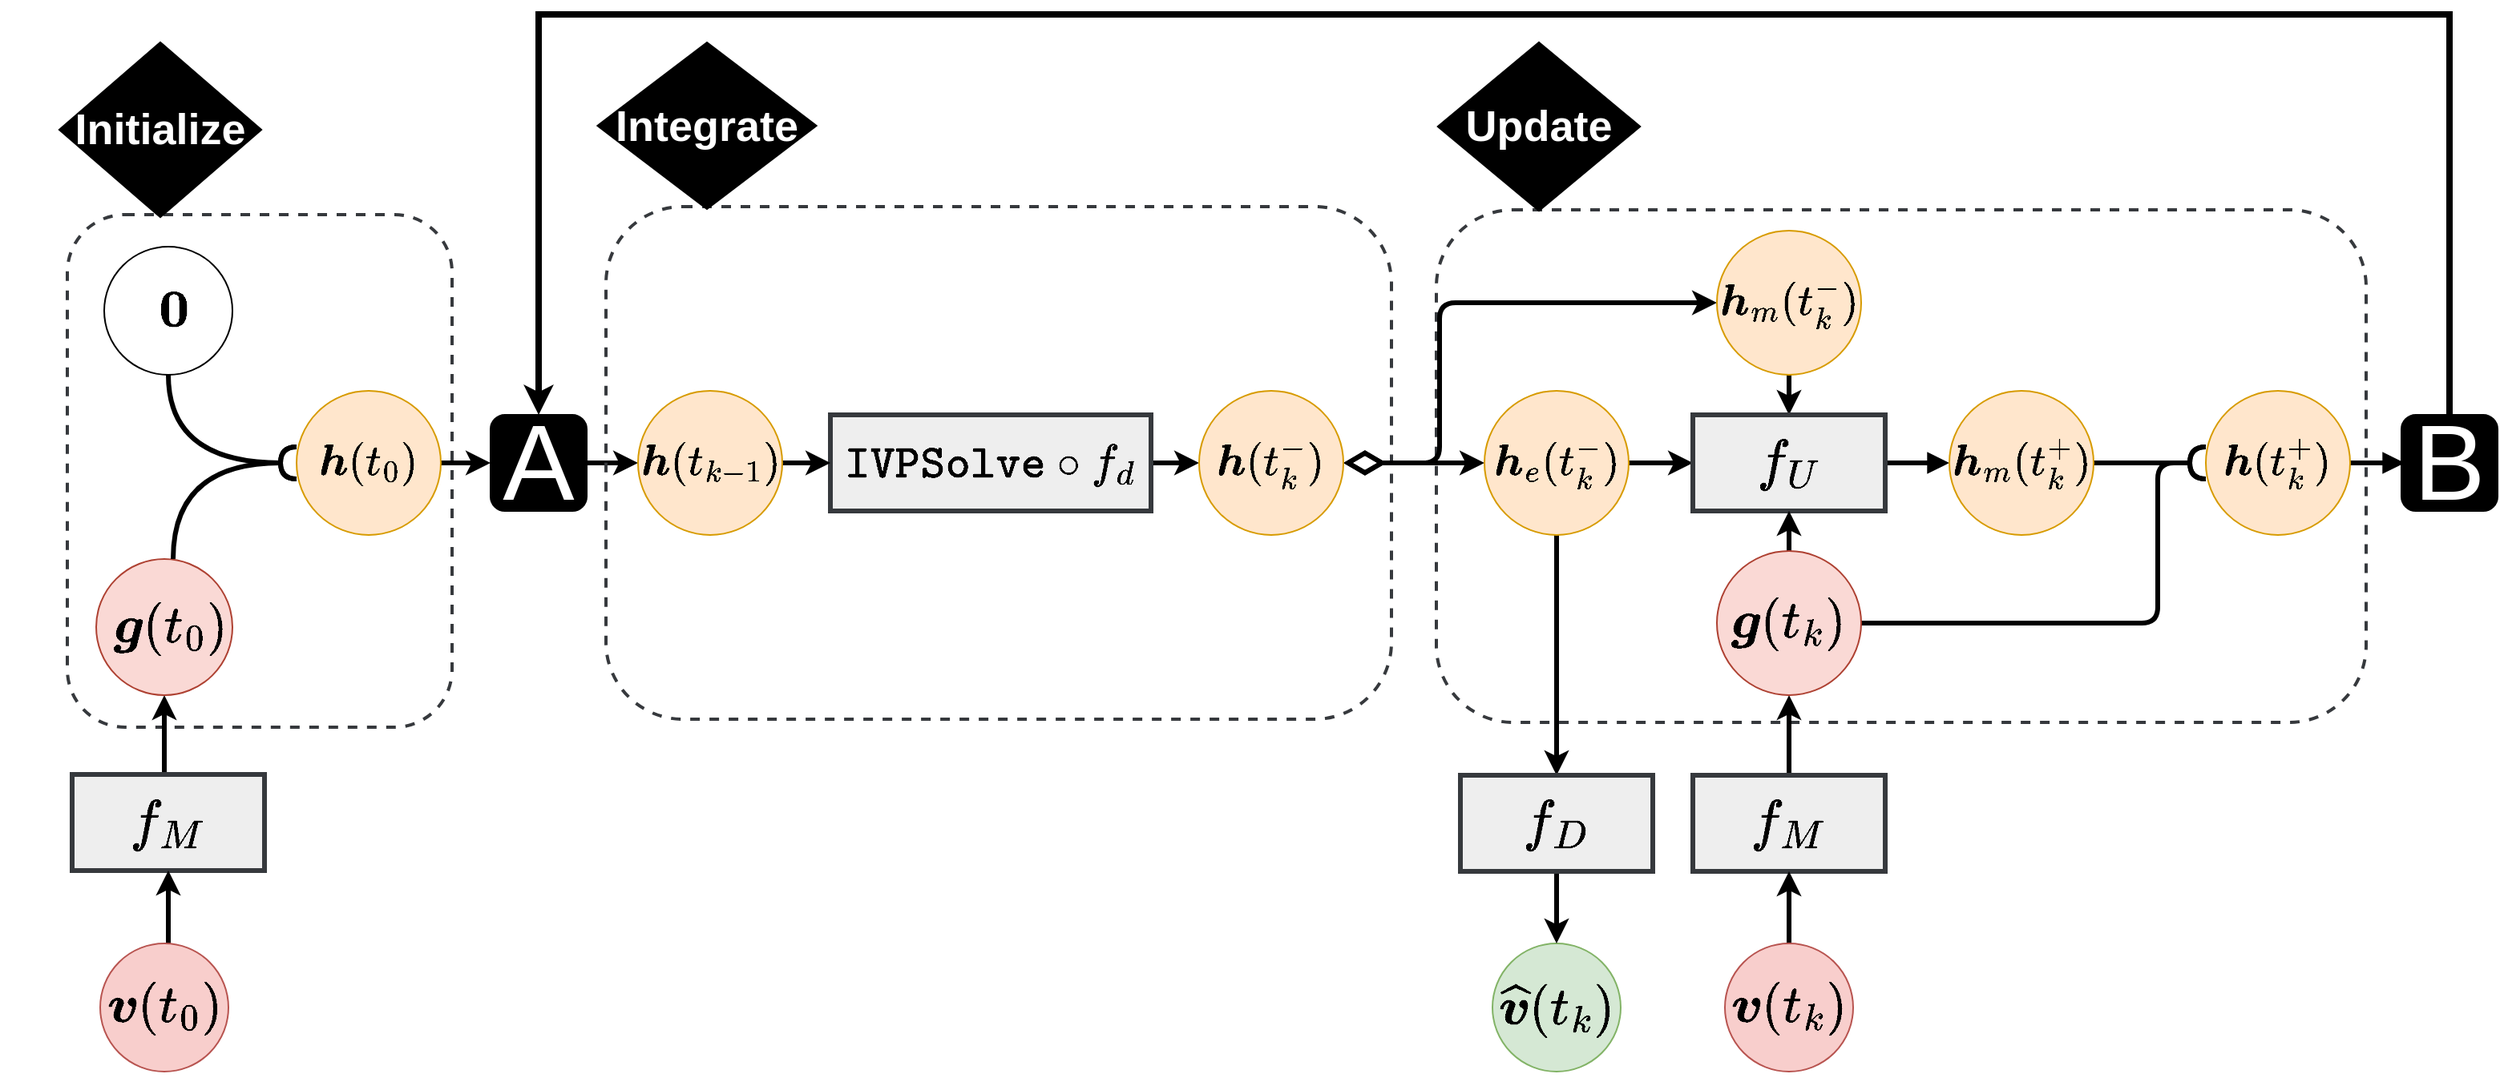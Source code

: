 <mxfile version="16.5.1" type="device" pages="3"><diagram id="sQm6I2SVOEeTxkn_7qfC" name="icenode"><mxGraphModel dx="1350" dy="878" grid="1" gridSize="10" guides="1" tooltips="1" connect="1" arrows="1" fold="1" page="0" pageScale="1" pageWidth="827" pageHeight="1169" math="1" shadow="0"><root><mxCell id="0"/><mxCell id="1" parent="0"/><mxCell id="2" value="" style="rounded=1;whiteSpace=wrap;html=1;fontSize=20;dashed=1;strokeWidth=2;glass=0;shadow=0;fillColor=none;strokeColor=#36393d;" parent="1" vertex="1"><mxGeometry x="114" y="205" width="240" height="320" as="geometry"/></mxCell><mxCell id="3" value="" style="rounded=1;whiteSpace=wrap;html=1;fontSize=20;dashed=1;strokeWidth=2;glass=0;shadow=0;fillColor=none;strokeColor=#36393d;" parent="1" vertex="1"><mxGeometry x="968" y="202" width="580" height="320" as="geometry"/></mxCell><mxCell id="4" style="edgeStyle=elbowEdgeStyle;orthogonalLoop=1;jettySize=auto;html=1;fontSize=25;fontColor=#FFFFFF;startArrow=none;startFill=0;endArrow=classic;endFill=1;startSize=18;sourcePerimeterSpacing=0;strokeWidth=3;" parent="1" source="5" target="35" edge="1"><mxGeometry relative="1" as="geometry"/></mxCell><mxCell id="5" value="\(f_M\)" style="rounded=0;whiteSpace=wrap;html=1;fontSize=30;strokeWidth=3;fillColor=#eeeeee;strokeColor=#36393d;perimeterSpacing=0;" parent="1" vertex="1"><mxGeometry x="1128" y="555" width="120" height="60" as="geometry"/></mxCell><mxCell id="6" style="edgeStyle=elbowEdgeStyle;orthogonalLoop=1;jettySize=auto;html=1;entryX=0.5;entryY=1;entryDx=0;entryDy=0;fontSize=25;fontColor=#FFFFFF;startArrow=none;startFill=0;endArrow=classic;endFill=1;startSize=18;sourcePerimeterSpacing=0;strokeWidth=3;" parent="1" source="7" target="5" edge="1"><mxGeometry relative="1" as="geometry"/></mxCell><mxCell id="7" value="\(\boldsymbol{v}(t_k)\)" style="ellipse;whiteSpace=wrap;html=1;aspect=fixed;fontSize=28;rounded=0;fillColor=#f8cecc;strokeColor=#b85450;" parent="1" vertex="1"><mxGeometry x="1148" y="660" width="80" height="80" as="geometry"/></mxCell><mxCell id="8" style="edgeStyle=elbowEdgeStyle;orthogonalLoop=1;jettySize=auto;html=1;fontSize=25;fontColor=#FFFFFF;startArrow=none;startFill=0;endArrow=classic;endFill=1;startSize=18;sourcePerimeterSpacing=0;strokeWidth=3;" parent="1" source="9" target="15" edge="1"><mxGeometry relative="1" as="geometry"/></mxCell><mxCell id="9" value="\(f_M\)&lt;br style=&quot;font-size: 30px;&quot;&gt;" style="rounded=0;whiteSpace=wrap;html=1;fontSize=30;strokeWidth=3;fillColor=#eeeeee;strokeColor=#36393d;perimeterSpacing=0;" parent="1" vertex="1"><mxGeometry x="117" y="554.5" width="120" height="60" as="geometry"/></mxCell><mxCell id="10" style="edgeStyle=elbowEdgeStyle;orthogonalLoop=1;jettySize=auto;html=1;entryX=0.5;entryY=1;entryDx=0;entryDy=0;fontSize=25;fontColor=#FFFFFF;startArrow=none;startFill=0;endArrow=classic;endFill=1;startSize=18;sourcePerimeterSpacing=0;strokeWidth=3;" parent="1" source="11" target="9" edge="1"><mxGeometry relative="1" as="geometry"/></mxCell><mxCell id="11" value="\(\boldsymbol{v}(t_0)\)" style="ellipse;whiteSpace=wrap;html=1;aspect=fixed;fontSize=28;rounded=0;fillColor=#f8cecc;strokeColor=#b85450;" parent="1" vertex="1"><mxGeometry x="134.5" y="660" width="80" height="80" as="geometry"/></mxCell><mxCell id="12" value="&amp;nbsp;\(\boldsymbol{0}\)" style="ellipse;whiteSpace=wrap;html=1;aspect=fixed;fontSize=28;rounded=0;" parent="1" vertex="1"><mxGeometry x="137" y="225" width="80" height="80" as="geometry"/></mxCell><mxCell id="13" style="edgeStyle=orthogonalEdgeStyle;curved=1;orthogonalLoop=1;jettySize=auto;html=1;entryX=0;entryY=0.5;entryDx=0;entryDy=0;fontSize=25;fontColor=#FFFFFF;endArrow=classic;endFill=1;strokeWidth=3;" parent="1" source="14" target="17" edge="1"><mxGeometry relative="1" as="geometry"/></mxCell><mxCell id="14" value="\(\boldsymbol{h}(t_0)\)" style="ellipse;whiteSpace=wrap;html=1;aspect=fixed;fontSize=23;rounded=0;fillColor=#ffe6cc;strokeColor=#d79b00;" parent="1" vertex="1"><mxGeometry x="257" y="315" width="90" height="90" as="geometry"/></mxCell><mxCell id="15" value="&amp;nbsp;\(\boldsymbol{g}(t_0)\)" style="ellipse;whiteSpace=wrap;html=1;aspect=fixed;fontSize=28;rounded=0;fillColor=#fad9d5;strokeColor=#ae4132;" parent="1" vertex="1"><mxGeometry x="132" y="420" width="85" height="85" as="geometry"/></mxCell><mxCell id="16" style="edgeStyle=orthogonalEdgeStyle;curved=1;orthogonalLoop=1;jettySize=auto;html=1;fontSize=25;fontColor=#FFFFFF;endArrow=classic;endFill=1;strokeWidth=3;" parent="1" source="17" target="23" edge="1"><mxGeometry relative="1" as="geometry"/></mxCell><mxCell id="17" value="A" style="rounded=1;whiteSpace=wrap;html=1;fontSize=67;fillColor=#000000;fontColor=#FFFFFF;" parent="1" vertex="1"><mxGeometry x="378" y="330" width="60" height="60" as="geometry"/></mxCell><mxCell id="18" style="edgeStyle=elbowEdgeStyle;orthogonalLoop=1;jettySize=auto;html=1;fontSize=25;fontColor=#FFFFFF;startArrow=diamondThin;startFill=0;endArrow=classic;endFill=1;startSize=18;sourcePerimeterSpacing=0;strokeWidth=3;exitX=1;exitY=0.5;exitDx=0;exitDy=0;" parent="1" source="25" target="30" edge="1"><mxGeometry relative="1" as="geometry"/></mxCell><mxCell id="19" value="" style="rounded=1;whiteSpace=wrap;html=1;fontSize=20;dashed=1;strokeWidth=2;glass=0;shadow=0;fillColor=none;strokeColor=#36393d;" parent="1" vertex="1"><mxGeometry x="450" y="200" width="490" height="320" as="geometry"/></mxCell><mxCell id="20" style="edgeStyle=orthogonalEdgeStyle;curved=1;orthogonalLoop=1;jettySize=auto;html=1;fontSize=25;fontColor=#FFFFFF;endArrow=classic;endFill=1;strokeWidth=3;" parent="1" source="21" target="25" edge="1"><mxGeometry relative="1" as="geometry"/></mxCell><mxCell id="21" value="\(\texttt{IVPSolve} \circ f_d\)" style="rounded=0;whiteSpace=wrap;html=1;fontSize=25;strokeWidth=3;fillColor=#eeeeee;strokeColor=#36393d;perimeterSpacing=0;" parent="1" vertex="1"><mxGeometry x="590" y="330" width="200" height="60" as="geometry"/></mxCell><mxCell id="22" style="edgeStyle=orthogonalEdgeStyle;curved=1;orthogonalLoop=1;jettySize=auto;html=1;entryX=0;entryY=0.5;entryDx=0;entryDy=0;fontSize=25;fontColor=#FFFFFF;endArrow=classic;endFill=1;strokeWidth=3;" parent="1" source="23" target="21" edge="1"><mxGeometry relative="1" as="geometry"/></mxCell><mxCell id="23" value="\(\boldsymbol{h}(t_{k-1})\)" style="ellipse;whiteSpace=wrap;html=1;aspect=fixed;fontSize=23;rounded=0;fillColor=#ffe6cc;strokeColor=#d79b00;" parent="1" vertex="1"><mxGeometry x="470" y="315" width="90" height="90" as="geometry"/></mxCell><mxCell id="24" style="edgeStyle=elbowEdgeStyle;orthogonalLoop=1;jettySize=auto;html=1;entryX=0;entryY=0.5;entryDx=0;entryDy=0;fontSize=25;fontColor=#FFFFFF;startArrow=diamondThin;startFill=0;endArrow=classic;endFill=1;strokeWidth=3;sourcePerimeterSpacing=0;exitX=1;exitY=0.5;exitDx=0;exitDy=0;startSize=18;" parent="1" source="25" target="27" edge="1"><mxGeometry relative="1" as="geometry"><Array as="points"><mxPoint x="970" y="310"/><mxPoint x="980" y="310"/></Array></mxGeometry></mxCell><mxCell id="25" value="\(\boldsymbol{h}(t_k^-)\)" style="ellipse;whiteSpace=wrap;html=1;aspect=fixed;fontSize=23;rounded=0;fillColor=#ffe6cc;strokeColor=#d79b00;" parent="1" vertex="1"><mxGeometry x="820" y="315" width="90" height="90" as="geometry"/></mxCell><mxCell id="26" style="edgeStyle=orthogonalEdgeStyle;curved=1;orthogonalLoop=1;jettySize=auto;html=1;entryX=0.5;entryY=0;entryDx=0;entryDy=0;fontSize=25;fontColor=#FFFFFF;endArrow=classic;endFill=1;strokeWidth=3;" parent="1" source="27" target="32" edge="1"><mxGeometry relative="1" as="geometry"/></mxCell><mxCell id="27" value="\(\boldsymbol{h}_m(t_k^-)\)" style="ellipse;whiteSpace=wrap;html=1;aspect=fixed;fontSize=23;rounded=0;fillColor=#ffe6cc;strokeColor=#d79b00;" parent="1" vertex="1"><mxGeometry x="1143" y="215" width="90" height="90" as="geometry"/></mxCell><mxCell id="28" style="edgeStyle=orthogonalEdgeStyle;curved=1;orthogonalLoop=1;jettySize=auto;html=1;exitX=1;exitY=0.5;exitDx=0;exitDy=0;entryX=0;entryY=0.5;entryDx=0;entryDy=0;fontSize=25;fontColor=#FFFFFF;endArrow=classic;endFill=1;strokeWidth=3;" parent="1" source="30" target="32" edge="1"><mxGeometry relative="1" as="geometry"/></mxCell><mxCell id="29" style="edgeStyle=orthogonalEdgeStyle;curved=1;orthogonalLoop=1;jettySize=auto;html=1;entryX=0.5;entryY=0;entryDx=0;entryDy=0;fontSize=25;fontColor=#FFFFFF;endArrow=classic;endFill=1;strokeWidth=3;" parent="1" source="30" target="43" edge="1"><mxGeometry relative="1" as="geometry"/></mxCell><mxCell id="30" value="\(\boldsymbol{h}_e(t_k^-)\)" style="ellipse;whiteSpace=wrap;html=1;aspect=fixed;fontSize=23;rounded=0;fillColor=#ffe6cc;strokeColor=#d79b00;" parent="1" vertex="1"><mxGeometry x="998" y="315" width="90" height="90" as="geometry"/></mxCell><mxCell id="31" style="edgeStyle=elbowEdgeStyle;orthogonalLoop=1;jettySize=auto;html=1;fontSize=25;fontColor=#FFFFFF;startArrow=none;startFill=0;endArrow=block;endFill=1;startSize=18;sourcePerimeterSpacing=0;strokeWidth=3;" parent="1" source="32" target="37" edge="1"><mxGeometry relative="1" as="geometry"/></mxCell><mxCell id="32" value="\(f_U\)" style="rounded=0;whiteSpace=wrap;html=1;fontSize=30;strokeWidth=3;fillColor=#eeeeee;strokeColor=#36393d;perimeterSpacing=0;" parent="1" vertex="1"><mxGeometry x="1128" y="330" width="120" height="60" as="geometry"/></mxCell><mxCell id="33" style="edgeStyle=orthogonalEdgeStyle;curved=1;orthogonalLoop=1;jettySize=auto;html=1;entryX=0.5;entryY=1;entryDx=0;entryDy=0;fontSize=25;fontColor=#FFFFFF;endArrow=classic;endFill=1;strokeWidth=3;" parent="1" source="35" target="32" edge="1"><mxGeometry relative="1" as="geometry"/></mxCell><mxCell id="34" style="edgeStyle=elbowEdgeStyle;orthogonalLoop=1;jettySize=auto;html=1;entryX=0;entryY=0.5;entryDx=0;entryDy=0;fontSize=25;fontColor=#FFFFFF;startArrow=none;startFill=0;endArrow=halfCircle;endFill=0;startSize=18;sourcePerimeterSpacing=0;strokeWidth=3;" parent="1" source="35" target="39" edge="1"><mxGeometry relative="1" as="geometry"><Array as="points"><mxPoint x="1418" y="400"/></Array></mxGeometry></mxCell><mxCell id="35" value="\(\boldsymbol{g}(t_k)\)" style="ellipse;whiteSpace=wrap;html=1;aspect=fixed;fontSize=28;rounded=0;fillColor=#fad9d5;strokeColor=#ae4132;" parent="1" vertex="1"><mxGeometry x="1143" y="415" width="90" height="90" as="geometry"/></mxCell><mxCell id="36" style="edgeStyle=elbowEdgeStyle;orthogonalLoop=1;jettySize=auto;html=1;entryX=0;entryY=0.5;entryDx=0;entryDy=0;fontSize=25;fontColor=#FFFFFF;startArrow=none;startFill=0;endArrow=halfCircle;endFill=0;startSize=18;sourcePerimeterSpacing=0;strokeWidth=3;" parent="1" source="37" target="39" edge="1"><mxGeometry relative="1" as="geometry"/></mxCell><mxCell id="37" value="\(\boldsymbol{h}_m(t_k^+)\)" style="ellipse;whiteSpace=wrap;html=1;aspect=fixed;fontSize=23;rounded=0;fillColor=#ffe6cc;strokeColor=#d79b00;" parent="1" vertex="1"><mxGeometry x="1288" y="315" width="90" height="90" as="geometry"/></mxCell><mxCell id="38" style="edgeStyle=elbowEdgeStyle;orthogonalLoop=1;jettySize=auto;html=1;entryX=0;entryY=0.5;entryDx=0;entryDy=0;fontSize=25;fontColor=#FFFFFF;startArrow=none;startFill=0;endArrow=block;endFill=1;startSize=18;sourcePerimeterSpacing=0;strokeWidth=3;" parent="1" source="39" edge="1"><mxGeometry relative="1" as="geometry"><mxPoint x="1572" y="360" as="targetPoint"/></mxGeometry></mxCell><mxCell id="39" value="\(\boldsymbol{h}(t_k^+)\)" style="ellipse;whiteSpace=wrap;html=1;aspect=fixed;fontSize=23;rounded=0;fillColor=#ffe6cc;strokeColor=#d79b00;" parent="1" vertex="1"><mxGeometry x="1448" y="315" width="90" height="90" as="geometry"/></mxCell><mxCell id="wzJHoPsDV5pewEotpp0h-64" style="edgeStyle=elbowEdgeStyle;rounded=0;orthogonalLoop=1;jettySize=auto;html=1;entryX=0.5;entryY=0;entryDx=0;entryDy=0;elbow=vertical;strokeWidth=4;" edge="1" parent="1" source="40" target="17"><mxGeometry relative="1" as="geometry"><Array as="points"><mxPoint x="1020" y="80"/></Array></mxGeometry></mxCell><mxCell id="40" value="B" style="rounded=1;whiteSpace=wrap;html=1;fontSize=67;fillColor=#000000;fontColor=#FFFFFF;" parent="1" vertex="1"><mxGeometry x="1570" y="330" width="60" height="60" as="geometry"/></mxCell><mxCell id="41" value="\(\widehat{\boldsymbol{v}}(t_k)\)" style="ellipse;whiteSpace=wrap;html=1;aspect=fixed;fontSize=28;rounded=0;fillColor=#d5e8d4;strokeColor=#82b366;" parent="1" vertex="1"><mxGeometry x="1003" y="660" width="80" height="80" as="geometry"/></mxCell><mxCell id="42" style="edgeStyle=elbowEdgeStyle;orthogonalLoop=1;jettySize=auto;html=1;entryX=0.5;entryY=0;entryDx=0;entryDy=0;fontSize=25;fontColor=#FFFFFF;startArrow=none;startFill=0;endArrow=classic;endFill=1;startSize=18;sourcePerimeterSpacing=0;strokeWidth=3;" parent="1" source="43" target="41" edge="1"><mxGeometry relative="1" as="geometry"/></mxCell><mxCell id="43" value="\(f_D\)" style="rounded=0;whiteSpace=wrap;html=1;fontSize=30;strokeWidth=3;fillColor=#eeeeee;strokeColor=#36393d;perimeterSpacing=0;" parent="1" vertex="1"><mxGeometry x="983" y="555" width="120" height="60" as="geometry"/></mxCell><mxCell id="44" value="Initialize" style="rhombus;whiteSpace=wrap;html=1;fontSize=27;strokeWidth=5;fillColor=#000000;fontColor=#FFFFFF;rounded=0;fontStyle=1" parent="1" vertex="1"><mxGeometry x="112" y="100" width="120" height="104" as="geometry"/></mxCell><mxCell id="45" value="Integrate" style="rhombus;whiteSpace=wrap;html=1;fontSize=27;strokeWidth=5;fillColor=#000000;fontColor=#FFFFFF;rounded=0;fontStyle=1" parent="1" vertex="1"><mxGeometry x="448" y="100" width="130" height="99" as="geometry"/></mxCell><mxCell id="46" value="Update" style="rhombus;whiteSpace=wrap;html=1;fontSize=27;strokeWidth=5;fillColor=#000000;fontColor=#FFFFFF;rounded=0;fontStyle=1" parent="1" vertex="1"><mxGeometry x="972" y="100" width="120" height="100" as="geometry"/></mxCell><mxCell id="47" value="" style="endArrow=halfCircle;html=1;fontSize=25;fontColor=#FFFFFF;exitX=0.5;exitY=1;exitDx=0;exitDy=0;edgeStyle=orthogonalEdgeStyle;curved=1;entryX=1;entryY=0.5;entryDx=0;entryDy=0;entryPerimeter=0;endFill=0;strokeWidth=3;" parent="1" source="12" edge="1"><mxGeometry width="50" height="50" relative="1" as="geometry"><mxPoint x="447" y="410" as="sourcePoint"/><mxPoint x="257" y="360" as="targetPoint"/><Array as="points"><mxPoint x="177" y="360"/></Array></mxGeometry></mxCell><mxCell id="48" value="" style="endArrow=halfCircle;html=1;fontSize=25;fontColor=#FFFFFF;entryX=1;entryY=0.5;entryDx=0;entryDy=0;entryPerimeter=0;edgeStyle=orthogonalEdgeStyle;curved=1;endFill=0;strokeWidth=3;" parent="1" edge="1"><mxGeometry width="50" height="50" relative="1" as="geometry"><mxPoint x="180" y="420" as="sourcePoint"/><mxPoint x="257" y="360" as="targetPoint"/><Array as="points"><mxPoint x="180" y="360"/></Array></mxGeometry></mxCell></root></mxGraphModel></diagram><diagram id="X6dN2y28rbT9IL9-cbQi" name="ehr"><mxGraphModel dx="1350" dy="878" grid="1" gridSize="10" guides="1" tooltips="1" connect="1" arrows="1" fold="1" page="1" pageScale="1" pageWidth="850" pageHeight="1100" math="1" shadow="0"><root><mxCell id="8wkd25KvGTc4_Xf23RxP-0"/><mxCell id="8wkd25KvGTc4_Xf23RxP-1" parent="8wkd25KvGTc4_Xf23RxP-0"/><mxCell id="8wkd25KvGTc4_Xf23RxP-2" value="" style="endArrow=classic;html=1;rounded=0;strokeWidth=5;startArrow=none;" edge="1" parent="8wkd25KvGTc4_Xf23RxP-1" source="8wkd25KvGTc4_Xf23RxP-6"><mxGeometry width="50" height="50" relative="1" as="geometry"><mxPoint x="149" y="160" as="sourcePoint"/><mxPoint x="679" y="160" as="targetPoint"/></mxGeometry></mxCell><mxCell id="8wkd25KvGTc4_Xf23RxP-3" value="" style="ellipse;whiteSpace=wrap;html=1;aspect=fixed;fillColor=#000000;" vertex="1" parent="8wkd25KvGTc4_Xf23RxP-1"><mxGeometry x="140" y="150" width="20" height="20" as="geometry"/></mxCell><mxCell id="8wkd25KvGTc4_Xf23RxP-4" value="" style="ellipse;whiteSpace=wrap;html=1;aspect=fixed;fillColor=#000000;" vertex="1" parent="8wkd25KvGTc4_Xf23RxP-1"><mxGeometry x="299" y="150" width="20" height="20" as="geometry"/></mxCell><mxCell id="8wkd25KvGTc4_Xf23RxP-5" value="" style="endArrow=none;html=1;rounded=0;strokeWidth=5;" edge="1" parent="8wkd25KvGTc4_Xf23RxP-1" target="8wkd25KvGTc4_Xf23RxP-4"><mxGeometry width="50" height="50" relative="1" as="geometry"><mxPoint x="160" y="160" as="sourcePoint"/><mxPoint x="600" y="160" as="targetPoint"/></mxGeometry></mxCell><mxCell id="8wkd25KvGTc4_Xf23RxP-6" value="" style="ellipse;whiteSpace=wrap;html=1;aspect=fixed;fillColor=#000000;" vertex="1" parent="8wkd25KvGTc4_Xf23RxP-1"><mxGeometry x="580" y="150" width="20" height="20" as="geometry"/></mxCell><mxCell id="8wkd25KvGTc4_Xf23RxP-7" value="" style="endArrow=none;html=1;rounded=0;strokeWidth=5;startArrow=none;" edge="1" parent="8wkd25KvGTc4_Xf23RxP-1" source="8wkd25KvGTc4_Xf23RxP-4" target="8wkd25KvGTc4_Xf23RxP-6"><mxGeometry width="50" height="50" relative="1" as="geometry"><mxPoint x="319" y="160" as="sourcePoint"/><mxPoint x="589" y="160" as="targetPoint"/></mxGeometry></mxCell><mxCell id="8wkd25KvGTc4_Xf23RxP-8" value="\(t_1\)" style="text;html=1;strokeColor=none;fillColor=none;align=center;verticalAlign=middle;whiteSpace=wrap;rounded=0;fontSize=34;fontStyle=0" vertex="1" parent="8wkd25KvGTc4_Xf23RxP-1"><mxGeometry x="120" y="90" width="60" height="30" as="geometry"/></mxCell><mxCell id="8wkd25KvGTc4_Xf23RxP-9" value="\(t_2\)" style="text;html=1;strokeColor=none;fillColor=none;align=center;verticalAlign=middle;whiteSpace=wrap;rounded=0;fontSize=34;fontStyle=0" vertex="1" parent="8wkd25KvGTc4_Xf23RxP-1"><mxGeometry x="279" y="90" width="60" height="30" as="geometry"/></mxCell><mxCell id="8wkd25KvGTc4_Xf23RxP-10" value="\(t_3\)" style="text;html=1;strokeColor=none;fillColor=none;align=center;verticalAlign=middle;whiteSpace=wrap;rounded=0;fontSize=34;fontStyle=0" vertex="1" parent="8wkd25KvGTc4_Xf23RxP-1"><mxGeometry x="560" y="90" width="60" height="30" as="geometry"/></mxCell><mxCell id="8wkd25KvGTc4_Xf23RxP-11" value="" style="endArrow=none;dashed=1;html=1;dashPattern=1 3;strokeWidth=2;rounded=0;fontSize=34;startArrow=none;" edge="1" parent="8wkd25KvGTc4_Xf23RxP-1"><mxGeometry width="50" height="50" relative="1" as="geometry"><mxPoint x="150" y="420" as="sourcePoint"/><mxPoint x="149.5" y="160" as="targetPoint"/></mxGeometry></mxCell><mxCell id="8wkd25KvGTc4_Xf23RxP-12" value="" style="endArrow=none;dashed=1;html=1;dashPattern=1 3;strokeWidth=2;rounded=0;fontSize=34;startArrow=none;" edge="1" parent="8wkd25KvGTc4_Xf23RxP-1" source="8wkd25KvGTc4_Xf23RxP-16"><mxGeometry width="50" height="50" relative="1" as="geometry"><mxPoint x="309" y="420" as="sourcePoint"/><mxPoint x="308.5" y="160" as="targetPoint"/></mxGeometry></mxCell><mxCell id="8wkd25KvGTc4_Xf23RxP-13" value="" style="endArrow=none;dashed=1;html=1;dashPattern=1 3;strokeWidth=2;rounded=0;fontSize=34;startArrow=none;" edge="1" parent="8wkd25KvGTc4_Xf23RxP-1" source="8wkd25KvGTc4_Xf23RxP-25"><mxGeometry width="50" height="50" relative="1" as="geometry"><mxPoint x="590" y="420" as="sourcePoint"/><mxPoint x="589.5" y="160" as="targetPoint"/></mxGeometry></mxCell><mxCell id="8wkd25KvGTc4_Xf23RxP-14" value="" style="ellipse;whiteSpace=wrap;html=1;aspect=fixed;fillColor=#FF0000;fontColor=#FF0000;" vertex="1" parent="8wkd25KvGTc4_Xf23RxP-1"><mxGeometry x="140" y="220" width="20" height="20" as="geometry"/></mxCell><mxCell id="8wkd25KvGTc4_Xf23RxP-15" value="&lt;font color=&quot;#000000&quot; style=&quot;font-size: 20px;&quot;&gt;Painful Cough&lt;/font&gt;" style="text;html=1;strokeColor=none;fillColor=none;align=center;verticalAlign=middle;whiteSpace=wrap;rounded=0;fontSize=20;fontColor=#FF0000;fontStyle=0" vertex="1" parent="8wkd25KvGTc4_Xf23RxP-1"><mxGeometry x="170" y="220" width="80" height="20" as="geometry"/></mxCell><mxCell id="8wkd25KvGTc4_Xf23RxP-16" value="" style="ellipse;whiteSpace=wrap;html=1;aspect=fixed;fillColor=#FF0000;fontColor=#FF0000;" vertex="1" parent="8wkd25KvGTc4_Xf23RxP-1"><mxGeometry x="299" y="220" width="20" height="20" as="geometry"/></mxCell><mxCell id="8wkd25KvGTc4_Xf23RxP-17" value="" style="endArrow=none;dashed=1;html=1;dashPattern=1 3;strokeWidth=2;rounded=0;fontSize=34;startArrow=none;" edge="1" parent="8wkd25KvGTc4_Xf23RxP-1" source="8wkd25KvGTc4_Xf23RxP-19" target="8wkd25KvGTc4_Xf23RxP-16"><mxGeometry width="50" height="50" relative="1" as="geometry"><mxPoint x="309" y="420" as="sourcePoint"/><mxPoint x="308.5" y="160" as="targetPoint"/></mxGeometry></mxCell><mxCell id="8wkd25KvGTc4_Xf23RxP-18" value="&lt;font color=&quot;#000000&quot; style=&quot;font-size: 20px;&quot;&gt;Recent Weight Loss&lt;/font&gt;" style="text;html=1;strokeColor=none;fillColor=none;align=center;verticalAlign=middle;whiteSpace=wrap;rounded=0;fontSize=20;fontColor=#FF0000;fontStyle=0" vertex="1" parent="8wkd25KvGTc4_Xf23RxP-1"><mxGeometry x="339" y="220" width="80" height="20" as="geometry"/></mxCell><mxCell id="8wkd25KvGTc4_Xf23RxP-19" value="" style="ellipse;whiteSpace=wrap;html=1;aspect=fixed;fillColor=#0000FF;fontColor=#0000FF;" vertex="1" parent="8wkd25KvGTc4_Xf23RxP-1"><mxGeometry x="298" y="320" width="20" height="20" as="geometry"/></mxCell><mxCell id="8wkd25KvGTc4_Xf23RxP-20" value="" style="endArrow=none;dashed=1;html=1;dashPattern=1 3;strokeWidth=2;rounded=0;fontSize=34;startArrow=none;" edge="1" parent="8wkd25KvGTc4_Xf23RxP-1" source="8wkd25KvGTc4_Xf23RxP-23" target="8wkd25KvGTc4_Xf23RxP-19"><mxGeometry width="50" height="50" relative="1" as="geometry"><mxPoint x="309" y="420" as="sourcePoint"/><mxPoint x="309" y="240" as="targetPoint"/></mxGeometry></mxCell><mxCell id="8wkd25KvGTc4_Xf23RxP-21" value="&lt;font color=&quot;#000000&quot; style=&quot;font-size: 20px;&quot;&gt;Refer for X-Ray&lt;/font&gt;" style="text;html=1;strokeColor=none;fillColor=none;align=center;verticalAlign=middle;whiteSpace=wrap;rounded=0;fontSize=20;fontColor=#FF0000;fontStyle=0" vertex="1" parent="8wkd25KvGTc4_Xf23RxP-1"><mxGeometry x="330.75" y="320" width="96.5" height="20" as="geometry"/></mxCell><mxCell id="8wkd25KvGTc4_Xf23RxP-22" value="" style="endArrow=none;dashed=1;html=1;dashPattern=1 3;strokeWidth=2;rounded=0;fontSize=34;" edge="1" parent="8wkd25KvGTc4_Xf23RxP-1" target="8wkd25KvGTc4_Xf23RxP-23"><mxGeometry width="50" height="50" relative="1" as="geometry"><mxPoint x="309" y="420" as="sourcePoint"/><mxPoint x="309" y="340" as="targetPoint"/></mxGeometry></mxCell><mxCell id="8wkd25KvGTc4_Xf23RxP-23" value="" style="ellipse;whiteSpace=wrap;html=1;aspect=fixed;fillColor=#FF8000;fontColor=#0000FF;" vertex="1" parent="8wkd25KvGTc4_Xf23RxP-1"><mxGeometry x="298" y="410" width="20" height="20" as="geometry"/></mxCell><mxCell id="8wkd25KvGTc4_Xf23RxP-24" value="&lt;font color=&quot;#000000&quot; style=&quot;font-size: 20px;&quot;&gt;RBC count 5.6 mil/mL&lt;/font&gt;" style="text;html=1;strokeColor=none;fillColor=none;align=center;verticalAlign=middle;whiteSpace=wrap;rounded=0;fontSize=20;fontColor=#FF0000;fontStyle=0" vertex="1" parent="8wkd25KvGTc4_Xf23RxP-1"><mxGeometry x="330.75" y="410" width="126.5" height="20" as="geometry"/></mxCell><mxCell id="8wkd25KvGTc4_Xf23RxP-25" value="" style="ellipse;whiteSpace=wrap;html=1;aspect=fixed;fillColor=#FF0000;fontColor=#FF0000;" vertex="1" parent="8wkd25KvGTc4_Xf23RxP-1"><mxGeometry x="580" y="220" width="20" height="20" as="geometry"/></mxCell><mxCell id="8wkd25KvGTc4_Xf23RxP-26" value="" style="endArrow=none;dashed=1;html=1;dashPattern=1 3;strokeWidth=2;rounded=0;fontSize=34;" edge="1" parent="8wkd25KvGTc4_Xf23RxP-1" target="8wkd25KvGTc4_Xf23RxP-25"><mxGeometry width="50" height="50" relative="1" as="geometry"><mxPoint x="590" y="420" as="sourcePoint"/><mxPoint x="589.5" y="160" as="targetPoint"/></mxGeometry></mxCell><mxCell id="8wkd25KvGTc4_Xf23RxP-27" value="&lt;font color=&quot;#000000&quot; style=&quot;font-size: 20px;&quot;&gt;Cough with Blood&lt;/font&gt;" style="text;html=1;strokeColor=none;fillColor=none;align=center;verticalAlign=middle;whiteSpace=wrap;rounded=0;fontSize=20;fontColor=#FF0000;fontStyle=0" vertex="1" parent="8wkd25KvGTc4_Xf23RxP-1"><mxGeometry x="610" y="220" width="80" height="20" as="geometry"/></mxCell><mxCell id="8wkd25KvGTc4_Xf23RxP-28" value="" style="ellipse;whiteSpace=wrap;html=1;aspect=fixed;fillColor=#FF0000;fontColor=#FF0000;" vertex="1" parent="8wkd25KvGTc4_Xf23RxP-1"><mxGeometry x="580" y="320" width="20" height="20" as="geometry"/></mxCell><mxCell id="8wkd25KvGTc4_Xf23RxP-29" value="&lt;font color=&quot;#000000&quot; style=&quot;font-size: 20px;&quot;&gt;Lung Cancer Suspected&lt;/font&gt;" style="text;html=1;strokeColor=none;fillColor=none;align=center;verticalAlign=middle;whiteSpace=wrap;rounded=0;fontSize=20;fontColor=#FF0000;fontStyle=0" vertex="1" parent="8wkd25KvGTc4_Xf23RxP-1"><mxGeometry x="600" y="320" width="110" height="20" as="geometry"/></mxCell><mxCell id="8wkd25KvGTc4_Xf23RxP-30" value="" style="ellipse;whiteSpace=wrap;html=1;aspect=fixed;fillColor=#0000FF;fontColor=#0000FF;" vertex="1" parent="8wkd25KvGTc4_Xf23RxP-1"><mxGeometry x="580" y="411" width="20" height="20" as="geometry"/></mxCell><mxCell id="8wkd25KvGTc4_Xf23RxP-31" value="&lt;font color=&quot;#000000&quot; style=&quot;font-size: 20px&quot;&gt;Fast track cancer referral&lt;/font&gt;" style="text;html=1;strokeColor=none;fillColor=none;align=center;verticalAlign=middle;whiteSpace=wrap;rounded=0;fontSize=20;fontColor=#FF0000;fontStyle=0" vertex="1" parent="8wkd25KvGTc4_Xf23RxP-1"><mxGeometry x="612.75" y="411" width="96.5" height="20" as="geometry"/></mxCell></root></mxGraphModel></diagram><diagram id="BYcZ0lrN2I7-2eva0VL0" name="Page-3"><mxGraphModel dx="1350" dy="878" grid="1" gridSize="10" guides="1" tooltips="1" connect="1" arrows="1" fold="1" page="1" pageScale="1" pageWidth="850" pageHeight="1100" math="1" shadow="0"><root><mxCell id="2dTAfojg_3COi8DSIBUF-0"/><mxCell id="2dTAfojg_3COi8DSIBUF-1" parent="2dTAfojg_3COi8DSIBUF-0"/></root></mxGraphModel></diagram></mxfile>